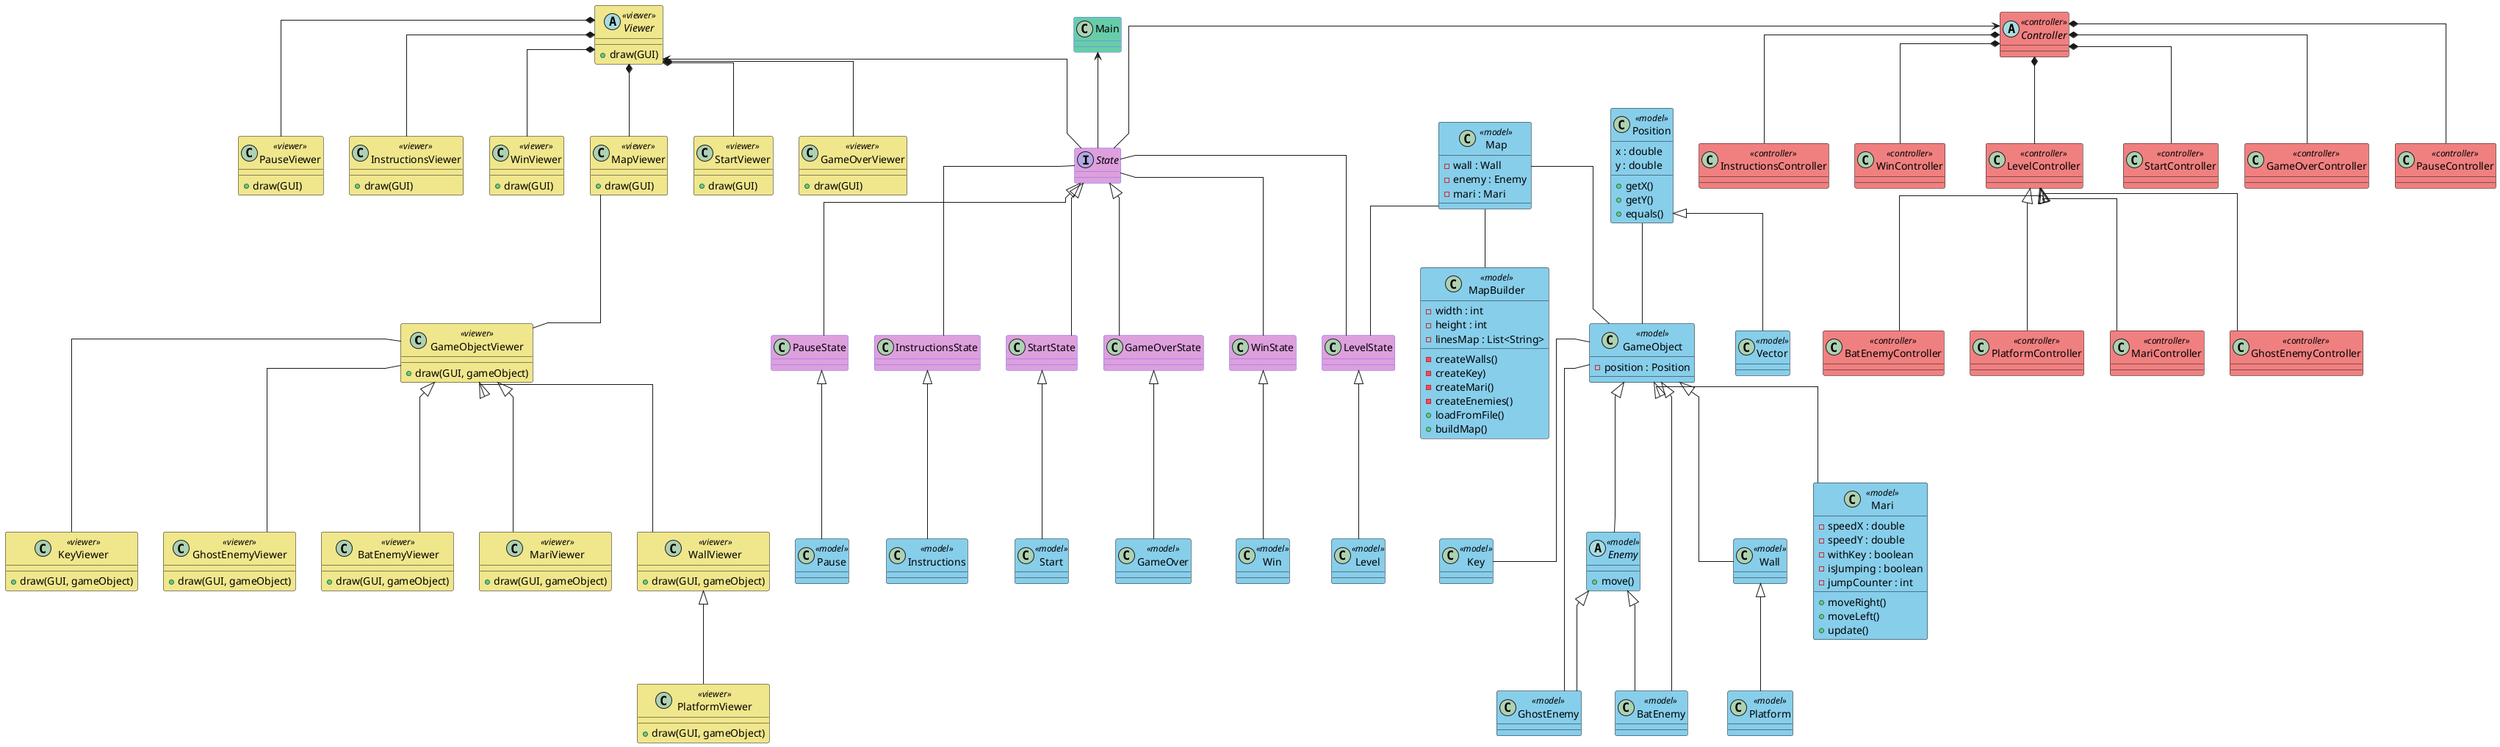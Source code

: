 @startuml
'https://plantuml.com/class-diagram'

skinparam linetype polyline
skinparam linetype ortho
skinparam groupInheritance 2

skinparam ClassBackgroundColor<<model>> SkyBlue
skinparam ClassBackgroundColor<<viewer>> Khaki
skinparam ClassBackgroundColor <<state>> LightBlue
skinparam ClassBackgroundColor<<controller>> LightCoral


class GameObjectViewer <<viewer>>{
    + draw(GUI, gameObject)
}

class MariViewer <<viewer>> {
    + draw(GUI, gameObject)
}


class WallViewer <<viewer>> {
    + draw(GUI, gameObject)
}

class KeyViewer <<viewer>> {
    + draw(GUI, gameObject)
}

class GhostEnemyViewer <<viewer>> {
    + draw(GUI, gameObject)
}

class BatEnemyViewer <<viewer>> {
    + draw(GUI, gameObject)
}

class MapViewer <<viewer>> {
    + draw(GUI)
}

class PlatformViewer <<viewer>> {
    + draw(GUI, gameObject)
}

class StartViewer <<viewer>> {
    + draw(GUI)
}

class GameOverViewer <<viewer>> {
    + draw(GUI)
}

class PauseViewer <<viewer>> {
    + draw(GUI)
}

class InstructionsViewer <<viewer>> {
    + draw(GUI)
}

class WinViewer <<viewer>> {
    + draw(GUI)
}


abstract class Viewer <<viewer>> {
    + draw(GUI)
}

GameObjectViewer <|-- MariViewer
GameObjectViewer <|-- BatEnemyViewer
GameObjectViewer -- GhostEnemyViewer
GameObjectViewer <|-- WallViewer
GameObjectViewer -- KeyViewer
WallViewer <|-- PlatformViewer
MapViewer -- GameObjectViewer
Viewer *-- MapViewer
Viewer *-- GameOverViewer
Viewer *-- StartViewer
Viewer *-- WinViewer
Viewer *-- PauseViewer
Viewer *-- InstructionsViewer

class Position <<model>> {
    x : double
    y : double
    + getX()
    + getY()
    + equals()
}

class GameObject <<model>> {
    - position : Position
}

abstract class Enemy <<model>> {
    + move()
}

class Vector <<model>> {
}

class Wall <<model>> {

}


class GhostEnemy <<model>> {

}

class BatEnemy <<model>> {

}

class Mari <<model>> {
    - speedX : double
    - speedY : double
    - withKey : boolean
    - isJumping : boolean
    - jumpCounter : int
    + moveRight()
    + moveLeft()
    + update()
}

class Key <<model>> {

}

class Map <<model>> {
    - wall : Wall
    - enemy : Enemy
    - mari : Mari
}

class MapBuilder <<model>> {
    - width : int
    - height : int
    - linesMap : List<String>
    - createWalls()
    - createKey)
    - createMari()
    - createEnemies()
    + loadFromFile()
    + buildMap()
}

class Platform <<model>> {

}

class Start <<model>> {

}

class GameOver <<model>> {

}

class Win <<model>> {

}

class Pause <<model>> {

}

class Instructions <<model>> {

}

class Level <<model>> {

}

GameObject <|-- Mari
GameObject <|-- Enemy
GameObject <|-- BatEnemy
GameObject -- GhostEnemy
GameObject <|-- Wall
GameObject -- Key
Wall <|-- Platform
Enemy <|-- GhostEnemy
Enemy <|-- BatEnemy
Position <|-- Vector

Map -- GameObject
Position -- GameObject
Map-- MapBuilder

class StartController <<controller>> {

}

class GameOverController <<controller>> {

}

class PauseController <<controller>> {

}

class InstructionsController <<controller>> {

}

class WinController <<controller>> {

}

class MariController <<controller>> {

}

class GhostEnemyController <<controller>> {

}

class BatEnemyController <<controller>> {

}

class PlatformController <<controller>> {

}

class LevelController <<controller>> {

}

abstract class Controller <<controller>> {

}
LevelController <|-- MariController
LevelController <|-- BatEnemyController
LevelController <|-- GhostEnemyController
LevelController <|-- PlatformController

Controller *-- LevelController
Controller *-- GameOverController
Controller *-- StartController
Controller *-- WinController
Controller *-- PauseController
Controller *-- InstructionsController

Map -- LevelState


class StartState #line:mediumslateblue;back:plum
class GameOverState #line:mediumslateblue;back:plum
class WinState #line:mediumslateblue;back:plum
class PauseState #line:mediumslateblue;back:plum
class InstructionsState #line:mediumslateblue;back:plum
interface State #line:mediumslateblue;back:plum
class LevelState #line:mediumslateblue;back:plum



State -- LevelState
State <|-- StartState
State <|-- GameOverState
State -- WinState
State <|-- PauseState
State -- InstructionsState

LevelState <|-- Level
StartState <|-- Start
GameOverState <|-- GameOver
WinState <|-- Win
PauseState <|-- Pause
InstructionsState <|-- Instructions

class Main #line:mediumslateblue;back:MediumAquaMarine


Main <-- State
Controller <-- State
Viewer <-- State

@enduml
